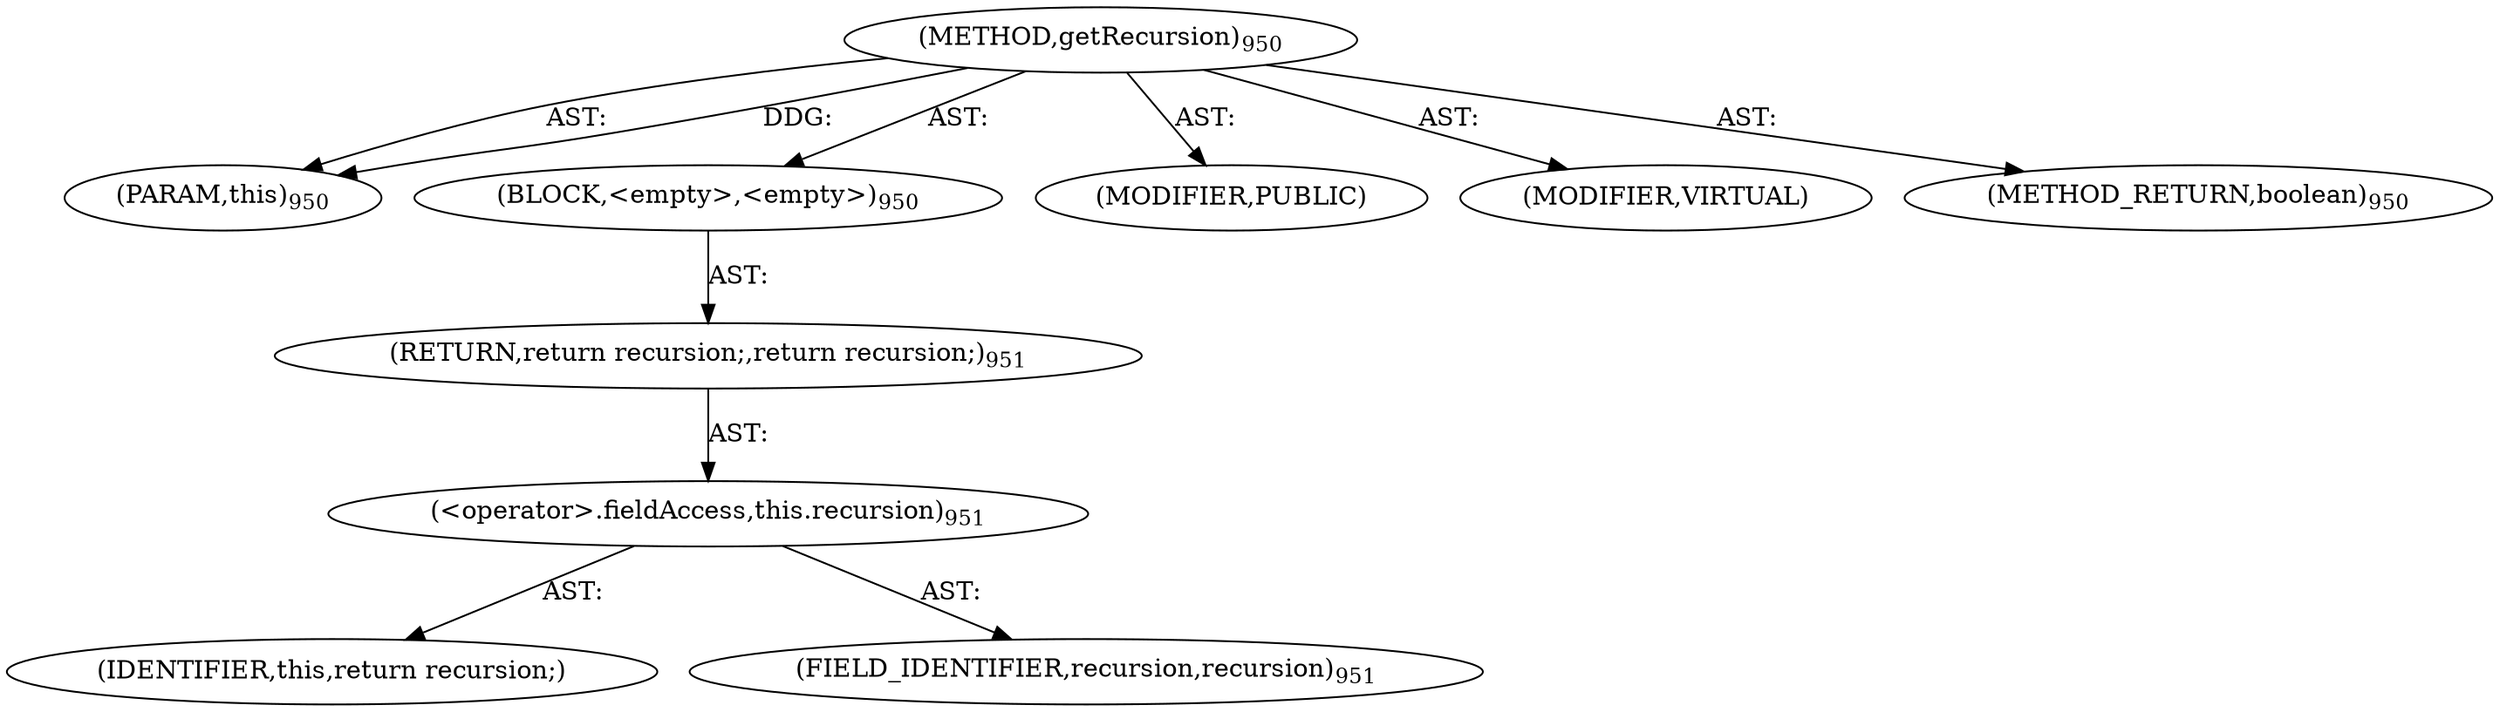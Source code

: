 digraph "getRecursion" {  
"111669149730" [label = <(METHOD,getRecursion)<SUB>950</SUB>> ]
"115964117071" [label = <(PARAM,this)<SUB>950</SUB>> ]
"25769803860" [label = <(BLOCK,&lt;empty&gt;,&lt;empty&gt;)<SUB>950</SUB>> ]
"146028888087" [label = <(RETURN,return recursion;,return recursion;)<SUB>951</SUB>> ]
"30064771514" [label = <(&lt;operator&gt;.fieldAccess,this.recursion)<SUB>951</SUB>> ]
"68719477129" [label = <(IDENTIFIER,this,return recursion;)> ]
"55834574905" [label = <(FIELD_IDENTIFIER,recursion,recursion)<SUB>951</SUB>> ]
"133143986267" [label = <(MODIFIER,PUBLIC)> ]
"133143986268" [label = <(MODIFIER,VIRTUAL)> ]
"128849018914" [label = <(METHOD_RETURN,boolean)<SUB>950</SUB>> ]
  "111669149730" -> "115964117071"  [ label = "AST: "] 
  "111669149730" -> "25769803860"  [ label = "AST: "] 
  "111669149730" -> "133143986267"  [ label = "AST: "] 
  "111669149730" -> "133143986268"  [ label = "AST: "] 
  "111669149730" -> "128849018914"  [ label = "AST: "] 
  "25769803860" -> "146028888087"  [ label = "AST: "] 
  "146028888087" -> "30064771514"  [ label = "AST: "] 
  "30064771514" -> "68719477129"  [ label = "AST: "] 
  "30064771514" -> "55834574905"  [ label = "AST: "] 
  "111669149730" -> "115964117071"  [ label = "DDG: "] 
}
